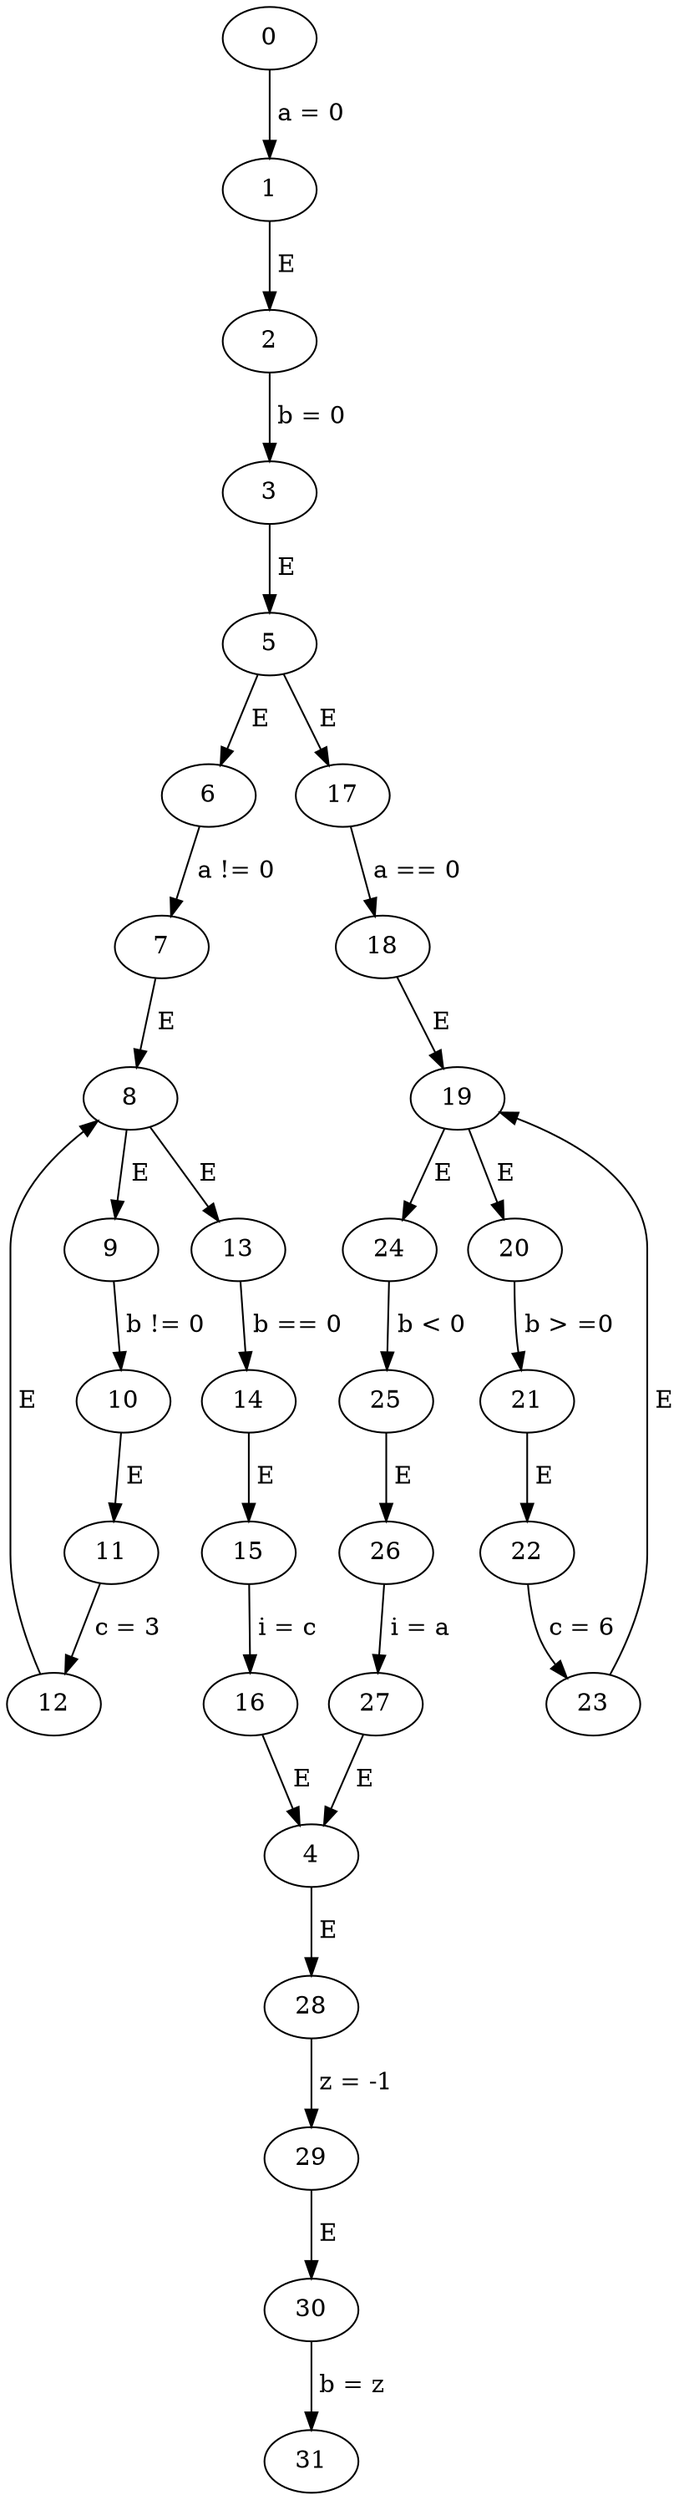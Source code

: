 // ambwhile
digraph {
	7 -> 8 [label=" E "]
	16 -> 4 [label=" E "]
	12 -> 8 [label=" E "]
	29 -> 30 [label=" E "]
	14 -> 15 [label=" E "]
	25 -> 26 [label=" E "]
	6 -> 7 [label=" a != 0 "]
	18 -> 19 [label=" E "]
	8 -> 9 [label=" E "]
	3 -> 5 [label=" E "]
	26 -> 27 [label=" i = a "]
	15 -> 16 [label=" i = c "]
	19 -> 24 [label=" E "]
	23 -> 19 [label=" E "]
	11 -> 12 [label=" c = 3 "]
	24 -> 25 [label=" b < 0 "]
	22 -> 23 [label=" c = 6 "]
	1 -> 2 [label=" E "]
	13 -> 14 [label=" b == 0 "]
	8 -> 13 [label=" E "]
	2 -> 3 [label=" b = 0 "]
	5 -> 17 [label=" E "]
	0 -> 1 [label=" a = 0 "]
	17 -> 18 [label=" a == 0 "]
	10 -> 11 [label=" E "]
	21 -> 22 [label=" E "]
	5 -> 6 [label=" E "]
	27 -> 4 [label=" E "]
	9 -> 10 [label=" b != 0 "]
	19 -> 20 [label=" E "]
	20 -> 21 [label=" b > =0 "]
	28 -> 29 [label=" z = -1 "]
	30 -> 31 [label=" b = z "]
	4 -> 28 [label=" E "]
}
